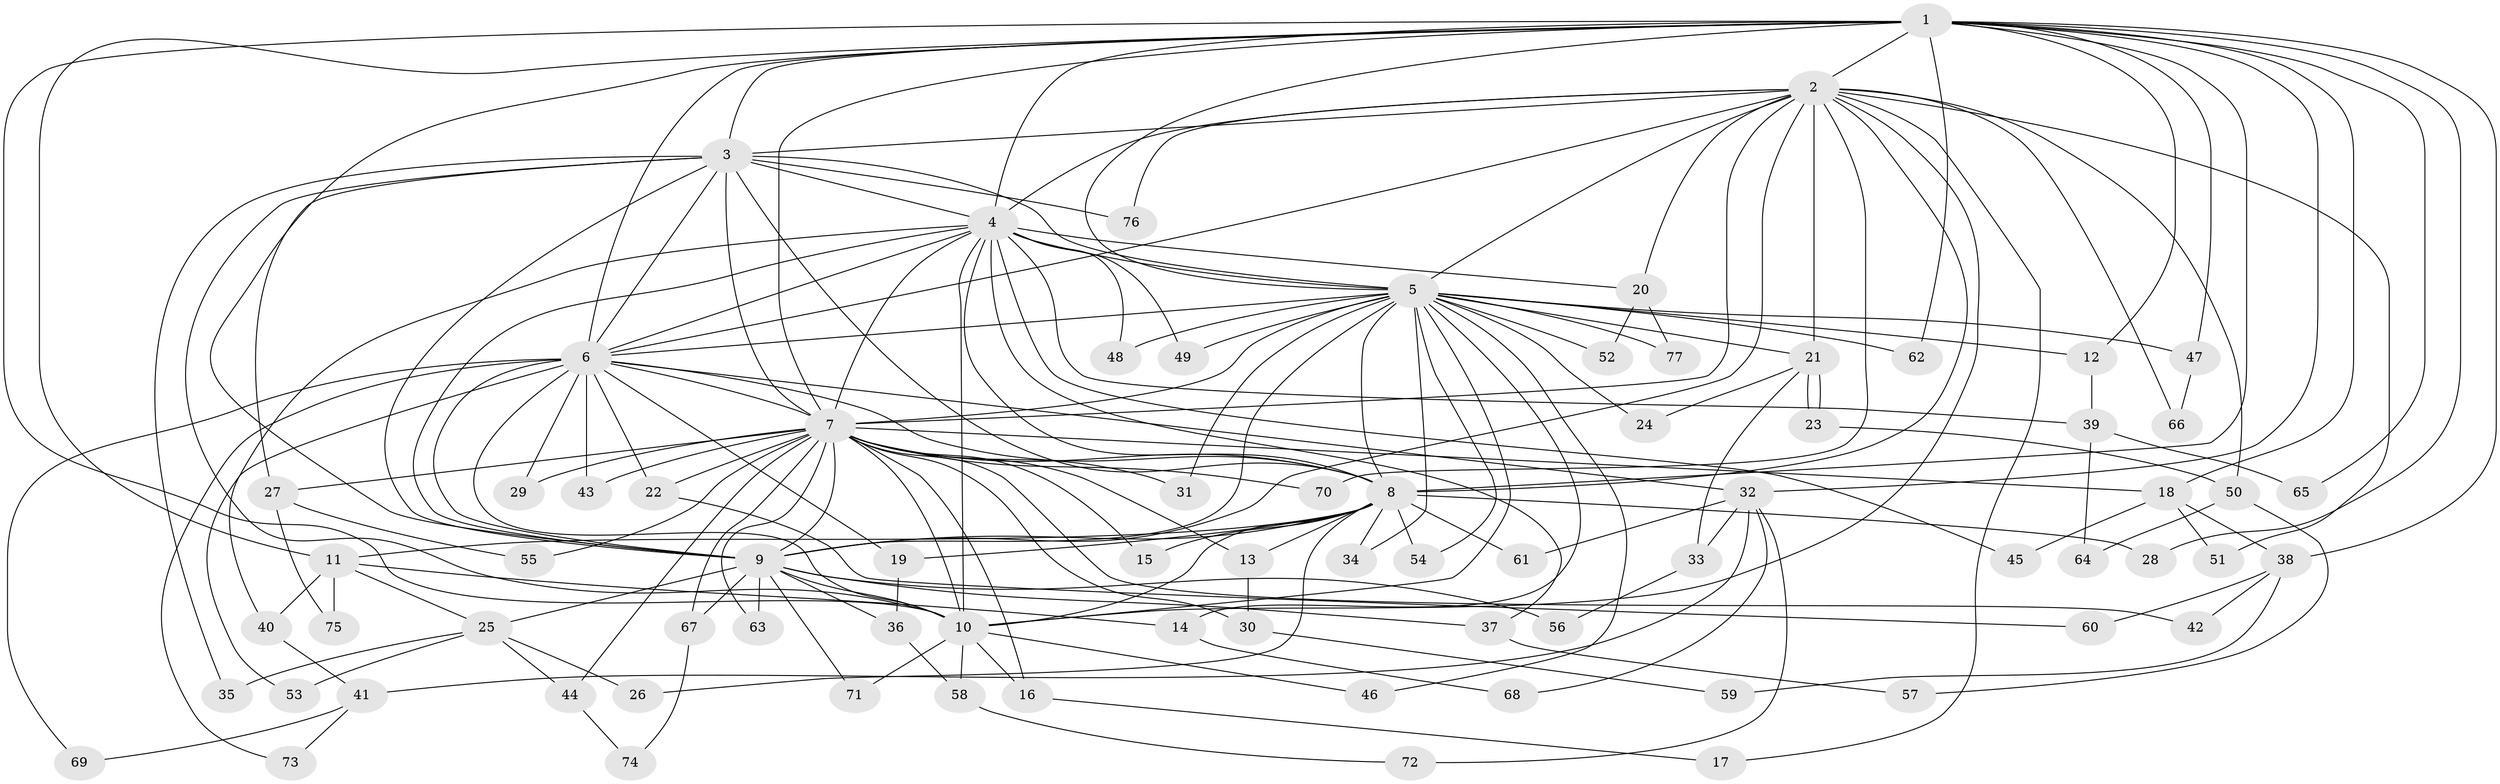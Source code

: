 // Generated by graph-tools (version 1.1) at 2025/25/03/09/25 03:25:51]
// undirected, 77 vertices, 179 edges
graph export_dot {
graph [start="1"]
  node [color=gray90,style=filled];
  1;
  2;
  3;
  4;
  5;
  6;
  7;
  8;
  9;
  10;
  11;
  12;
  13;
  14;
  15;
  16;
  17;
  18;
  19;
  20;
  21;
  22;
  23;
  24;
  25;
  26;
  27;
  28;
  29;
  30;
  31;
  32;
  33;
  34;
  35;
  36;
  37;
  38;
  39;
  40;
  41;
  42;
  43;
  44;
  45;
  46;
  47;
  48;
  49;
  50;
  51;
  52;
  53;
  54;
  55;
  56;
  57;
  58;
  59;
  60;
  61;
  62;
  63;
  64;
  65;
  66;
  67;
  68;
  69;
  70;
  71;
  72;
  73;
  74;
  75;
  76;
  77;
  1 -- 2;
  1 -- 3;
  1 -- 4;
  1 -- 5;
  1 -- 6;
  1 -- 7;
  1 -- 8;
  1 -- 9;
  1 -- 10;
  1 -- 11;
  1 -- 12;
  1 -- 18;
  1 -- 28;
  1 -- 32;
  1 -- 38;
  1 -- 47;
  1 -- 62;
  1 -- 65;
  2 -- 3;
  2 -- 4;
  2 -- 5;
  2 -- 6;
  2 -- 7;
  2 -- 8;
  2 -- 9;
  2 -- 10;
  2 -- 17;
  2 -- 20;
  2 -- 21;
  2 -- 50;
  2 -- 51;
  2 -- 66;
  2 -- 70;
  2 -- 76;
  3 -- 4;
  3 -- 5;
  3 -- 6;
  3 -- 7;
  3 -- 8;
  3 -- 9;
  3 -- 10;
  3 -- 27;
  3 -- 35;
  3 -- 76;
  4 -- 5;
  4 -- 6;
  4 -- 7;
  4 -- 8;
  4 -- 9;
  4 -- 10;
  4 -- 20;
  4 -- 37;
  4 -- 39;
  4 -- 40;
  4 -- 45;
  4 -- 48;
  4 -- 49;
  5 -- 6;
  5 -- 7;
  5 -- 8;
  5 -- 9;
  5 -- 10;
  5 -- 12;
  5 -- 14;
  5 -- 21;
  5 -- 24;
  5 -- 31;
  5 -- 34;
  5 -- 46;
  5 -- 47;
  5 -- 48;
  5 -- 49;
  5 -- 52;
  5 -- 54;
  5 -- 62;
  5 -- 77;
  6 -- 7;
  6 -- 8;
  6 -- 9;
  6 -- 10;
  6 -- 19;
  6 -- 22;
  6 -- 29;
  6 -- 32;
  6 -- 43;
  6 -- 53;
  6 -- 69;
  6 -- 73;
  7 -- 8;
  7 -- 9;
  7 -- 10;
  7 -- 13;
  7 -- 15;
  7 -- 16;
  7 -- 18;
  7 -- 22;
  7 -- 27;
  7 -- 29;
  7 -- 30;
  7 -- 31;
  7 -- 42;
  7 -- 43;
  7 -- 44;
  7 -- 55;
  7 -- 63;
  7 -- 67;
  7 -- 70;
  8 -- 9;
  8 -- 10;
  8 -- 11;
  8 -- 13;
  8 -- 15;
  8 -- 19;
  8 -- 26;
  8 -- 28;
  8 -- 34;
  8 -- 54;
  8 -- 61;
  9 -- 10;
  9 -- 25;
  9 -- 36;
  9 -- 37;
  9 -- 56;
  9 -- 63;
  9 -- 67;
  9 -- 71;
  10 -- 16;
  10 -- 46;
  10 -- 58;
  10 -- 71;
  11 -- 14;
  11 -- 25;
  11 -- 40;
  11 -- 75;
  12 -- 39;
  13 -- 30;
  14 -- 68;
  16 -- 17;
  18 -- 38;
  18 -- 45;
  18 -- 51;
  19 -- 36;
  20 -- 52;
  20 -- 77;
  21 -- 23;
  21 -- 23;
  21 -- 24;
  21 -- 33;
  22 -- 60;
  23 -- 50;
  25 -- 26;
  25 -- 35;
  25 -- 44;
  25 -- 53;
  27 -- 55;
  27 -- 75;
  30 -- 59;
  32 -- 33;
  32 -- 41;
  32 -- 61;
  32 -- 68;
  32 -- 72;
  33 -- 56;
  36 -- 58;
  37 -- 57;
  38 -- 42;
  38 -- 59;
  38 -- 60;
  39 -- 64;
  39 -- 65;
  40 -- 41;
  41 -- 69;
  41 -- 73;
  44 -- 74;
  47 -- 66;
  50 -- 57;
  50 -- 64;
  58 -- 72;
  67 -- 74;
}
